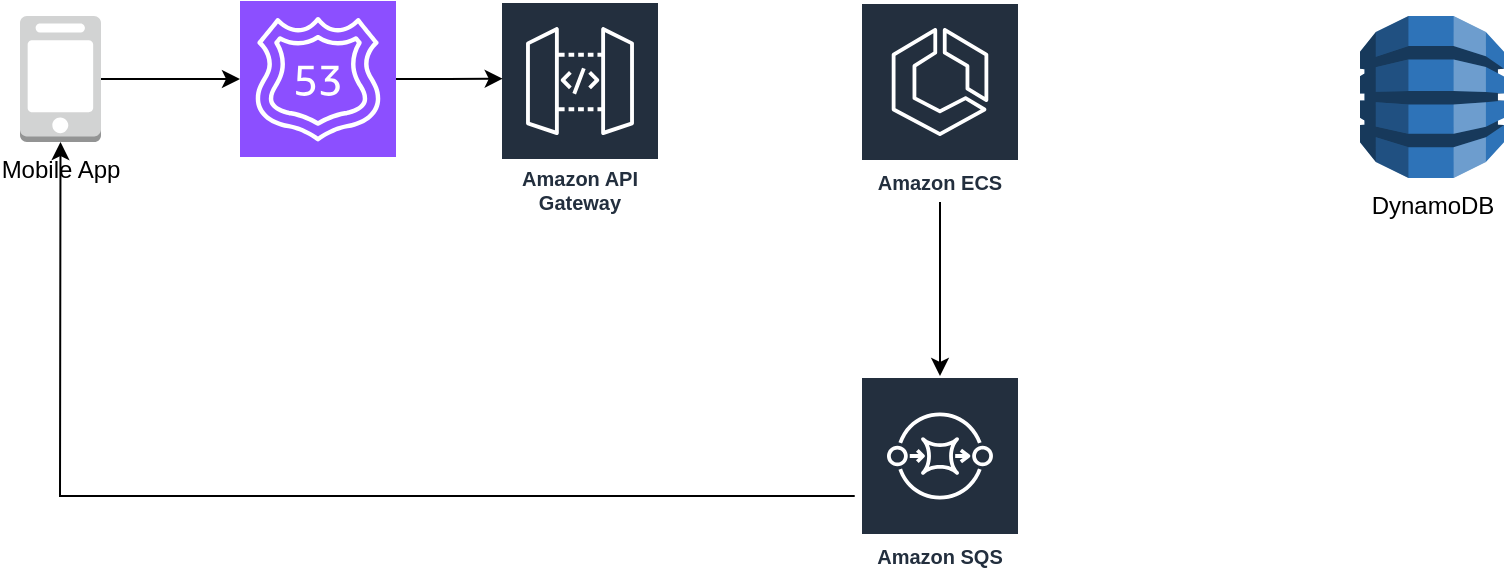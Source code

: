 <mxfile version="22.0.8" type="github">
  <diagram name="Page-1" id="rLob32n7YdwotORYgFEC">
    <mxGraphModel dx="1008" dy="592" grid="1" gridSize="10" guides="1" tooltips="1" connect="1" arrows="1" fold="1" page="1" pageScale="1" pageWidth="850" pageHeight="1100" math="0" shadow="0">
      <root>
        <mxCell id="0" />
        <mxCell id="1" parent="0" />
        <mxCell id="1bQ1-q1ALPaJLZYc9XmN-1" value="Mobile App" style="outlineConnect=0;dashed=0;verticalLabelPosition=bottom;verticalAlign=top;align=center;html=1;shape=mxgraph.aws3.mobile_client;fillColor=#D2D3D3;gradientColor=none;" vertex="1" parent="1">
          <mxGeometry x="80" y="250" width="40.5" height="63" as="geometry" />
        </mxCell>
        <mxCell id="1bQ1-q1ALPaJLZYc9XmN-2" value="Amazon API Gateway" style="sketch=0;outlineConnect=0;fontColor=#232F3E;gradientColor=none;strokeColor=#ffffff;fillColor=#232F3E;dashed=0;verticalLabelPosition=middle;verticalAlign=bottom;align=center;html=1;whiteSpace=wrap;fontSize=10;fontStyle=1;spacing=3;shape=mxgraph.aws4.productIcon;prIcon=mxgraph.aws4.api_gateway;" vertex="1" parent="1">
          <mxGeometry x="320" y="242.5" width="80" height="110" as="geometry" />
        </mxCell>
        <mxCell id="1bQ1-q1ALPaJLZYc9XmN-4" value="" style="sketch=0;points=[[0,0,0],[0.25,0,0],[0.5,0,0],[0.75,0,0],[1,0,0],[0,1,0],[0.25,1,0],[0.5,1,0],[0.75,1,0],[1,1,0],[0,0.25,0],[0,0.5,0],[0,0.75,0],[1,0.25,0],[1,0.5,0],[1,0.75,0]];outlineConnect=0;fontColor=#232F3E;fillColor=#8C4FFF;strokeColor=#ffffff;dashed=0;verticalLabelPosition=bottom;verticalAlign=top;align=center;html=1;fontSize=12;fontStyle=0;aspect=fixed;shape=mxgraph.aws4.resourceIcon;resIcon=mxgraph.aws4.route_53;" vertex="1" parent="1">
          <mxGeometry x="190" y="242.5" width="78" height="78" as="geometry" />
        </mxCell>
        <mxCell id="1bQ1-q1ALPaJLZYc9XmN-5" style="edgeStyle=orthogonalEdgeStyle;rounded=0;orthogonalLoop=1;jettySize=auto;html=1;exitX=1;exitY=0.5;exitDx=0;exitDy=0;exitPerimeter=0;entryX=0;entryY=0.5;entryDx=0;entryDy=0;entryPerimeter=0;" edge="1" parent="1" source="1bQ1-q1ALPaJLZYc9XmN-1" target="1bQ1-q1ALPaJLZYc9XmN-4">
          <mxGeometry relative="1" as="geometry" />
        </mxCell>
        <mxCell id="1bQ1-q1ALPaJLZYc9XmN-6" style="edgeStyle=orthogonalEdgeStyle;rounded=0;orthogonalLoop=1;jettySize=auto;html=1;exitX=1;exitY=0.5;exitDx=0;exitDy=0;exitPerimeter=0;entryX=0.017;entryY=0.353;entryDx=0;entryDy=0;entryPerimeter=0;" edge="1" parent="1" source="1bQ1-q1ALPaJLZYc9XmN-4" target="1bQ1-q1ALPaJLZYc9XmN-2">
          <mxGeometry relative="1" as="geometry" />
        </mxCell>
        <mxCell id="1bQ1-q1ALPaJLZYc9XmN-7" value="DynamoDB" style="outlineConnect=0;dashed=0;verticalLabelPosition=bottom;verticalAlign=top;align=center;html=1;shape=mxgraph.aws3.dynamo_db;fillColor=#2E73B8;gradientColor=none;" vertex="1" parent="1">
          <mxGeometry x="750" y="250" width="72" height="81" as="geometry" />
        </mxCell>
        <mxCell id="1bQ1-q1ALPaJLZYc9XmN-8" value="Amazon ECS" style="sketch=0;outlineConnect=0;fontColor=#232F3E;gradientColor=none;strokeColor=#ffffff;fillColor=#232F3E;dashed=0;verticalLabelPosition=middle;verticalAlign=bottom;align=center;html=1;whiteSpace=wrap;fontSize=10;fontStyle=1;spacing=3;shape=mxgraph.aws4.productIcon;prIcon=mxgraph.aws4.ecs;" vertex="1" parent="1">
          <mxGeometry x="500" y="243" width="80" height="100" as="geometry" />
        </mxCell>
        <mxCell id="1bQ1-q1ALPaJLZYc9XmN-10" value="Amazon SQS" style="sketch=0;outlineConnect=0;fontColor=#232F3E;gradientColor=none;strokeColor=#ffffff;fillColor=#232F3E;dashed=0;verticalLabelPosition=middle;verticalAlign=bottom;align=center;html=1;whiteSpace=wrap;fontSize=10;fontStyle=1;spacing=3;shape=mxgraph.aws4.productIcon;prIcon=mxgraph.aws4.sqs;" vertex="1" parent="1">
          <mxGeometry x="500" y="430" width="80" height="100" as="geometry" />
        </mxCell>
        <mxCell id="1bQ1-q1ALPaJLZYc9XmN-11" style="edgeStyle=orthogonalEdgeStyle;rounded=0;orthogonalLoop=1;jettySize=auto;html=1;" edge="1" parent="1" source="1bQ1-q1ALPaJLZYc9XmN-8" target="1bQ1-q1ALPaJLZYc9XmN-10">
          <mxGeometry relative="1" as="geometry">
            <mxPoint x="278" y="292" as="sourcePoint" />
            <mxPoint x="331" y="291" as="targetPoint" />
          </mxGeometry>
        </mxCell>
        <mxCell id="1bQ1-q1ALPaJLZYc9XmN-12" value="" style="endArrow=classic;html=1;rounded=0;entryX=0.5;entryY=1;entryDx=0;entryDy=0;entryPerimeter=0;exitX=-0.033;exitY=0.6;exitDx=0;exitDy=0;exitPerimeter=0;" edge="1" parent="1" source="1bQ1-q1ALPaJLZYc9XmN-10" target="1bQ1-q1ALPaJLZYc9XmN-1">
          <mxGeometry width="50" height="50" relative="1" as="geometry">
            <mxPoint x="400" y="330" as="sourcePoint" />
            <mxPoint x="450" y="280" as="targetPoint" />
            <Array as="points">
              <mxPoint x="100" y="490" />
            </Array>
          </mxGeometry>
        </mxCell>
      </root>
    </mxGraphModel>
  </diagram>
</mxfile>
